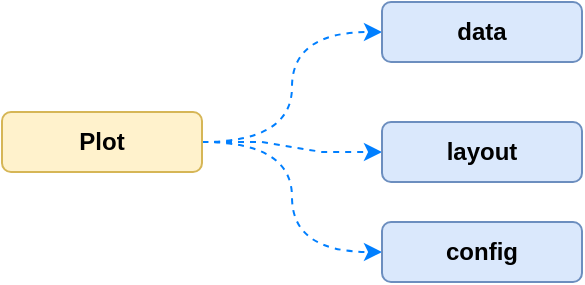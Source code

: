 <mxfile version="22.0.4" type="github">
  <diagram name="Plotly" id="S_bzS8s4k4nJKGlNznGW">
    <mxGraphModel dx="548" dy="515" grid="1" gridSize="10" guides="1" tooltips="1" connect="1" arrows="1" fold="1" page="1" pageScale="1" pageWidth="827" pageHeight="1169" math="0" shadow="0">
      <root>
        <mxCell id="0" />
        <mxCell id="1" parent="0" />
        <mxCell id="7JA5W__535i6y169U8hf-3" style="edgeStyle=orthogonalEdgeStyle;rounded=0;orthogonalLoop=1;jettySize=auto;html=1;entryX=0;entryY=0.5;entryDx=0;entryDy=0;fillColor=#dae8fc;strokeColor=#007FFF;dashed=1;curved=1;" edge="1" parent="1" source="7JA5W__535i6y169U8hf-1" target="7JA5W__535i6y169U8hf-2">
          <mxGeometry relative="1" as="geometry" />
        </mxCell>
        <mxCell id="7JA5W__535i6y169U8hf-6" style="edgeStyle=entityRelationEdgeStyle;rounded=0;orthogonalLoop=1;jettySize=auto;html=1;entryX=0;entryY=0.5;entryDx=0;entryDy=0;strokeColor=#007FFF;fillColor=#dae8fc;dashed=1;" edge="1" parent="1" source="7JA5W__535i6y169U8hf-1" target="7JA5W__535i6y169U8hf-5">
          <mxGeometry relative="1" as="geometry" />
        </mxCell>
        <mxCell id="7JA5W__535i6y169U8hf-8" style="edgeStyle=orthogonalEdgeStyle;rounded=0;orthogonalLoop=1;jettySize=auto;html=1;entryX=0;entryY=0.5;entryDx=0;entryDy=0;strokeColor=#007FFF;fillColor=#dae8fc;dashed=1;curved=1;" edge="1" parent="1" source="7JA5W__535i6y169U8hf-1" target="7JA5W__535i6y169U8hf-7">
          <mxGeometry relative="1" as="geometry" />
        </mxCell>
        <mxCell id="7JA5W__535i6y169U8hf-1" value="Plot" style="rounded=1;whiteSpace=wrap;html=1;fillColor=#fff2cc;strokeColor=#d6b656;fontStyle=1" vertex="1" parent="1">
          <mxGeometry x="190" y="240" width="100" height="30" as="geometry" />
        </mxCell>
        <mxCell id="7JA5W__535i6y169U8hf-2" value="data" style="rounded=1;whiteSpace=wrap;html=1;fillColor=#dae8fc;strokeColor=#6c8ebf;fontStyle=1" vertex="1" parent="1">
          <mxGeometry x="380" y="185" width="100" height="30" as="geometry" />
        </mxCell>
        <mxCell id="7JA5W__535i6y169U8hf-5" value="layout" style="rounded=1;whiteSpace=wrap;html=1;fillColor=#dae8fc;strokeColor=#6c8ebf;fontStyle=1" vertex="1" parent="1">
          <mxGeometry x="380" y="245" width="100" height="30" as="geometry" />
        </mxCell>
        <mxCell id="7JA5W__535i6y169U8hf-7" value="config" style="rounded=1;whiteSpace=wrap;html=1;fillColor=#dae8fc;strokeColor=#6c8ebf;fontStyle=1" vertex="1" parent="1">
          <mxGeometry x="380" y="295" width="100" height="30" as="geometry" />
        </mxCell>
      </root>
    </mxGraphModel>
  </diagram>
</mxfile>
